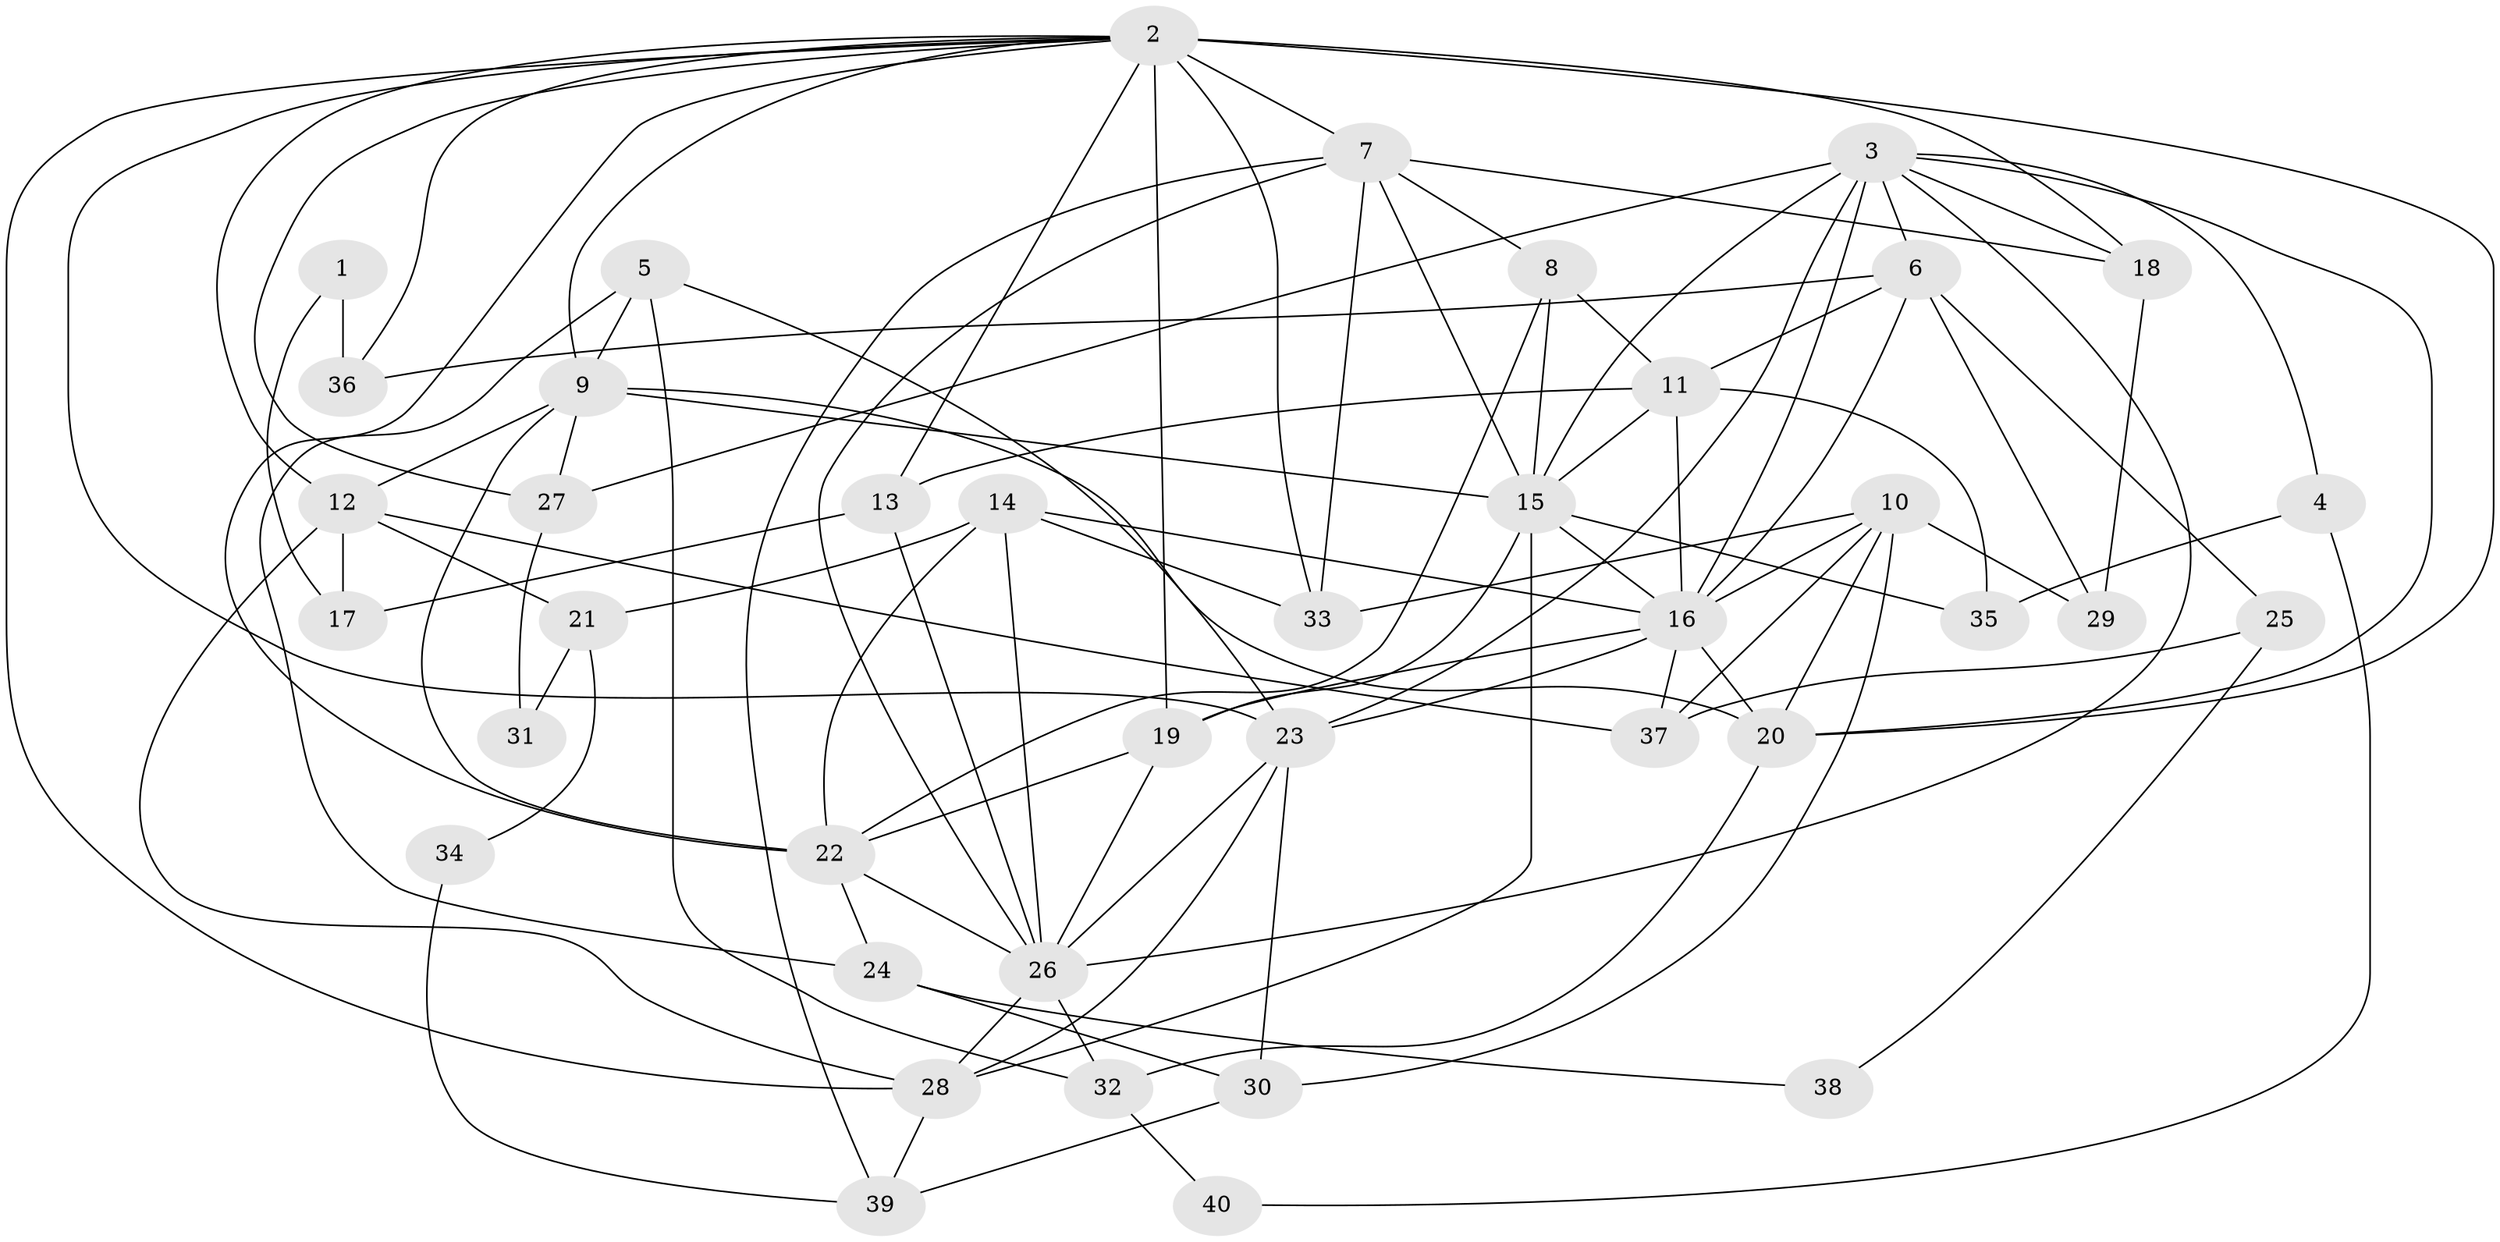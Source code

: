 // original degree distribution, {2: 0.0759493670886076, 3: 0.24050632911392406, 4: 0.43037974683544306, 5: 0.13924050632911392, 6: 0.08860759493670886, 7: 0.02531645569620253}
// Generated by graph-tools (version 1.1) at 2025/36/03/09/25 02:36:01]
// undirected, 40 vertices, 100 edges
graph export_dot {
graph [start="1"]
  node [color=gray90,style=filled];
  1;
  2;
  3;
  4;
  5;
  6;
  7;
  8;
  9;
  10;
  11;
  12;
  13;
  14;
  15;
  16;
  17;
  18;
  19;
  20;
  21;
  22;
  23;
  24;
  25;
  26;
  27;
  28;
  29;
  30;
  31;
  32;
  33;
  34;
  35;
  36;
  37;
  38;
  39;
  40;
  1 -- 17 [weight=1.0];
  1 -- 36 [weight=1.0];
  2 -- 7 [weight=2.0];
  2 -- 9 [weight=1.0];
  2 -- 12 [weight=1.0];
  2 -- 13 [weight=1.0];
  2 -- 18 [weight=1.0];
  2 -- 19 [weight=3.0];
  2 -- 20 [weight=2.0];
  2 -- 22 [weight=1.0];
  2 -- 23 [weight=1.0];
  2 -- 27 [weight=1.0];
  2 -- 28 [weight=1.0];
  2 -- 33 [weight=2.0];
  2 -- 36 [weight=1.0];
  3 -- 4 [weight=1.0];
  3 -- 6 [weight=1.0];
  3 -- 15 [weight=1.0];
  3 -- 16 [weight=1.0];
  3 -- 18 [weight=2.0];
  3 -- 20 [weight=1.0];
  3 -- 23 [weight=3.0];
  3 -- 26 [weight=1.0];
  3 -- 27 [weight=1.0];
  4 -- 35 [weight=1.0];
  4 -- 40 [weight=1.0];
  5 -- 9 [weight=1.0];
  5 -- 23 [weight=1.0];
  5 -- 24 [weight=1.0];
  5 -- 32 [weight=1.0];
  6 -- 11 [weight=1.0];
  6 -- 16 [weight=1.0];
  6 -- 25 [weight=1.0];
  6 -- 29 [weight=1.0];
  6 -- 36 [weight=2.0];
  7 -- 8 [weight=1.0];
  7 -- 15 [weight=1.0];
  7 -- 18 [weight=1.0];
  7 -- 26 [weight=1.0];
  7 -- 33 [weight=1.0];
  7 -- 39 [weight=1.0];
  8 -- 11 [weight=1.0];
  8 -- 15 [weight=1.0];
  8 -- 22 [weight=1.0];
  9 -- 12 [weight=1.0];
  9 -- 15 [weight=1.0];
  9 -- 20 [weight=2.0];
  9 -- 22 [weight=1.0];
  9 -- 27 [weight=1.0];
  10 -- 16 [weight=2.0];
  10 -- 20 [weight=1.0];
  10 -- 29 [weight=1.0];
  10 -- 30 [weight=1.0];
  10 -- 33 [weight=1.0];
  10 -- 37 [weight=1.0];
  11 -- 13 [weight=1.0];
  11 -- 15 [weight=1.0];
  11 -- 16 [weight=2.0];
  11 -- 35 [weight=2.0];
  12 -- 17 [weight=1.0];
  12 -- 21 [weight=1.0];
  12 -- 28 [weight=1.0];
  12 -- 37 [weight=1.0];
  13 -- 17 [weight=1.0];
  13 -- 26 [weight=1.0];
  14 -- 16 [weight=1.0];
  14 -- 21 [weight=1.0];
  14 -- 22 [weight=1.0];
  14 -- 26 [weight=1.0];
  14 -- 33 [weight=1.0];
  15 -- 16 [weight=2.0];
  15 -- 19 [weight=1.0];
  15 -- 28 [weight=1.0];
  15 -- 35 [weight=1.0];
  16 -- 19 [weight=1.0];
  16 -- 20 [weight=1.0];
  16 -- 23 [weight=1.0];
  16 -- 37 [weight=1.0];
  18 -- 29 [weight=1.0];
  19 -- 22 [weight=1.0];
  19 -- 26 [weight=1.0];
  20 -- 32 [weight=1.0];
  21 -- 31 [weight=1.0];
  21 -- 34 [weight=1.0];
  22 -- 24 [weight=1.0];
  22 -- 26 [weight=1.0];
  23 -- 26 [weight=1.0];
  23 -- 28 [weight=1.0];
  23 -- 30 [weight=1.0];
  24 -- 30 [weight=1.0];
  24 -- 38 [weight=1.0];
  25 -- 37 [weight=1.0];
  25 -- 38 [weight=1.0];
  26 -- 28 [weight=1.0];
  26 -- 32 [weight=1.0];
  27 -- 31 [weight=1.0];
  28 -- 39 [weight=1.0];
  30 -- 39 [weight=1.0];
  32 -- 40 [weight=1.0];
  34 -- 39 [weight=1.0];
}

